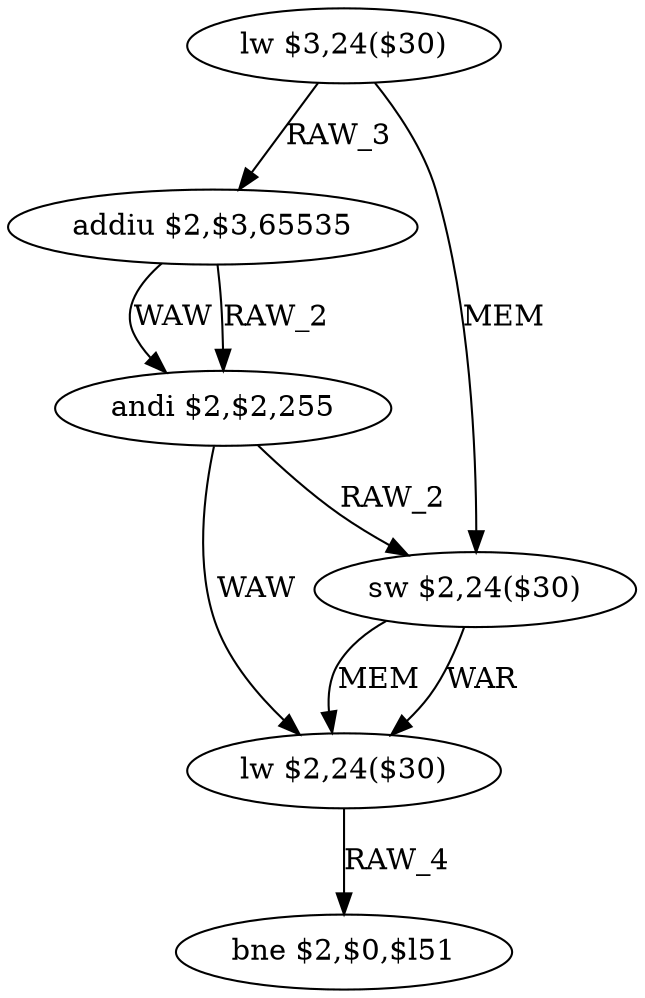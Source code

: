 digraph G1 {
node [shape = ellipse];
i0 [label = "lw $3,24($30)"] ;
i0 ->  i1 [label= "RAW_3"];
i0 ->  i3 [label= "MEM"];
i1 [label = "addiu $2,$3,65535"] ;
i1 ->  i2 [label= "RAW_2"];
i1 ->  i2 [label= "WAW"];
i2 [label = "andi $2,$2,255"] ;
i2 ->  i3 [label= "RAW_2"];
i2 ->  i4 [label= "WAW"];
i3 [label = "sw $2,24($30)"] ;
i3 ->  i4 [label= "WAR"];
i3 ->  i4 [label= "MEM"];
i4 [label = "lw $2,24($30)"] ;
i4 ->  i5 [label= "RAW_4"];
i5 [label = "bne $2,$0,$l51"] ;
}
